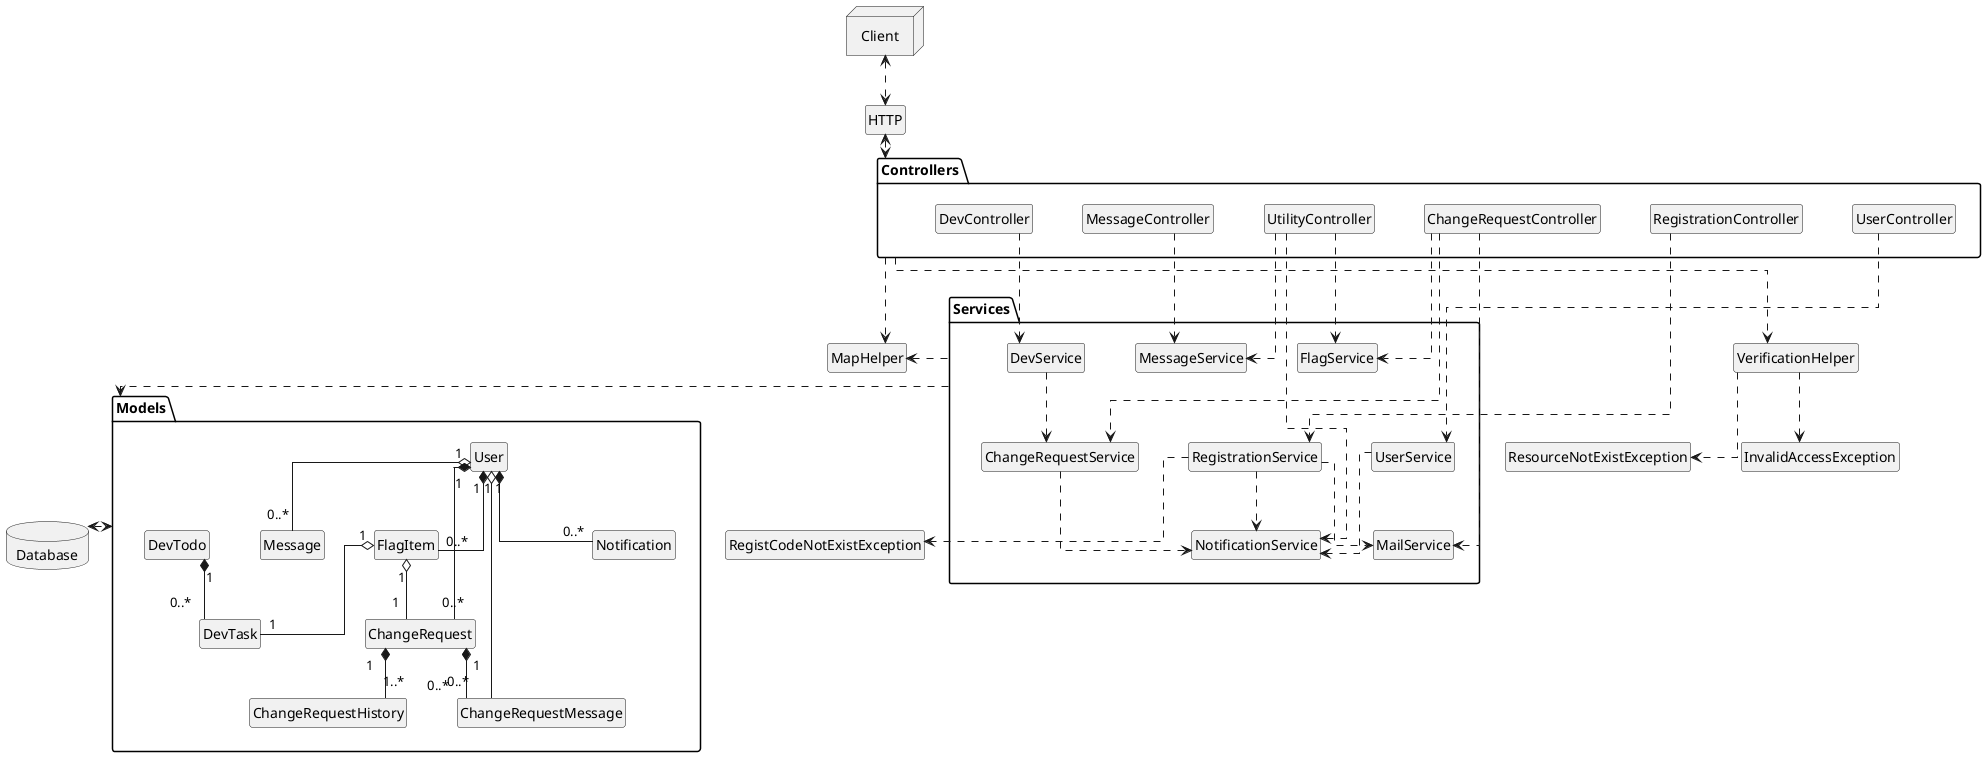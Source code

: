@startuml server

hide stereotype
hide circle
hide methods
hide attributes
skinparam nodesep 50
skinparam ranksep 50

skinparam monochrome true
skinparam linetype ortho

package "Models"{
    User "1" *-- "0..*" Notification
    User "1" o-- "0..*" Message
    User "1" *-- "0..*" FlagItem
    User "1" *-- "0..*" ChangeRequest
    ChangeRequest "1" *-- "0..*" ChangeRequestMessage
    ChangeRequest "1" *-- "1..*" ChangeRequestHistory
    User "1" o-- "0..*" ChangeRequestMessage
    FlagItem "1" o-- "1" ChangeRequest
    FlagItem "1" o-- "1" DevTask
    DevTodo "1" *-- "0..*" DevTask
}

package "Services"{
    class ChangeRequestService
    class DevService
    class FlagService
    class MailService
    class MessageService
    class NotificationService
    class RegistrationService
    class UserService
}

package "Controllers"{
    class ChangeRequestController
    class DevController
    class UtilityController
    class MessageController
    class RegistrationController
    class UserController
}

Services ..> Models
MapHelper <.. Services 
Controllers ..>  MapHelper
Controllers ..> VerificationHelper

node "Client" {

}

Client <..> HTTP
HTTP <..> Controllers

Database "Database"{
    
}
Models <..> Database 

UserController ..> UserService



UserService ..> NotificationService

DevController ..> DevService


DevService ..> ChangeRequestService


ChangeRequestController ..> FlagService
ChangeRequestController ..> MailService
ChangeRequestController ..> ChangeRequestService



ChangeRequestService ..> NotificationService




MessageController ..> MessageService



RegistrationController ..> RegistrationService


UtilityController ..> MessageService
UtilityController ..> NotificationService
UtilityController ..> FlagService


RegistrationService ..> MailService
RegistrationService ..> NotificationService
RegistrationService ..> RegistCodeNotExistException

VerificationHelper ..> InvalidAccessException
VerificationHelper ..> ResourceNotExistException

@enduml